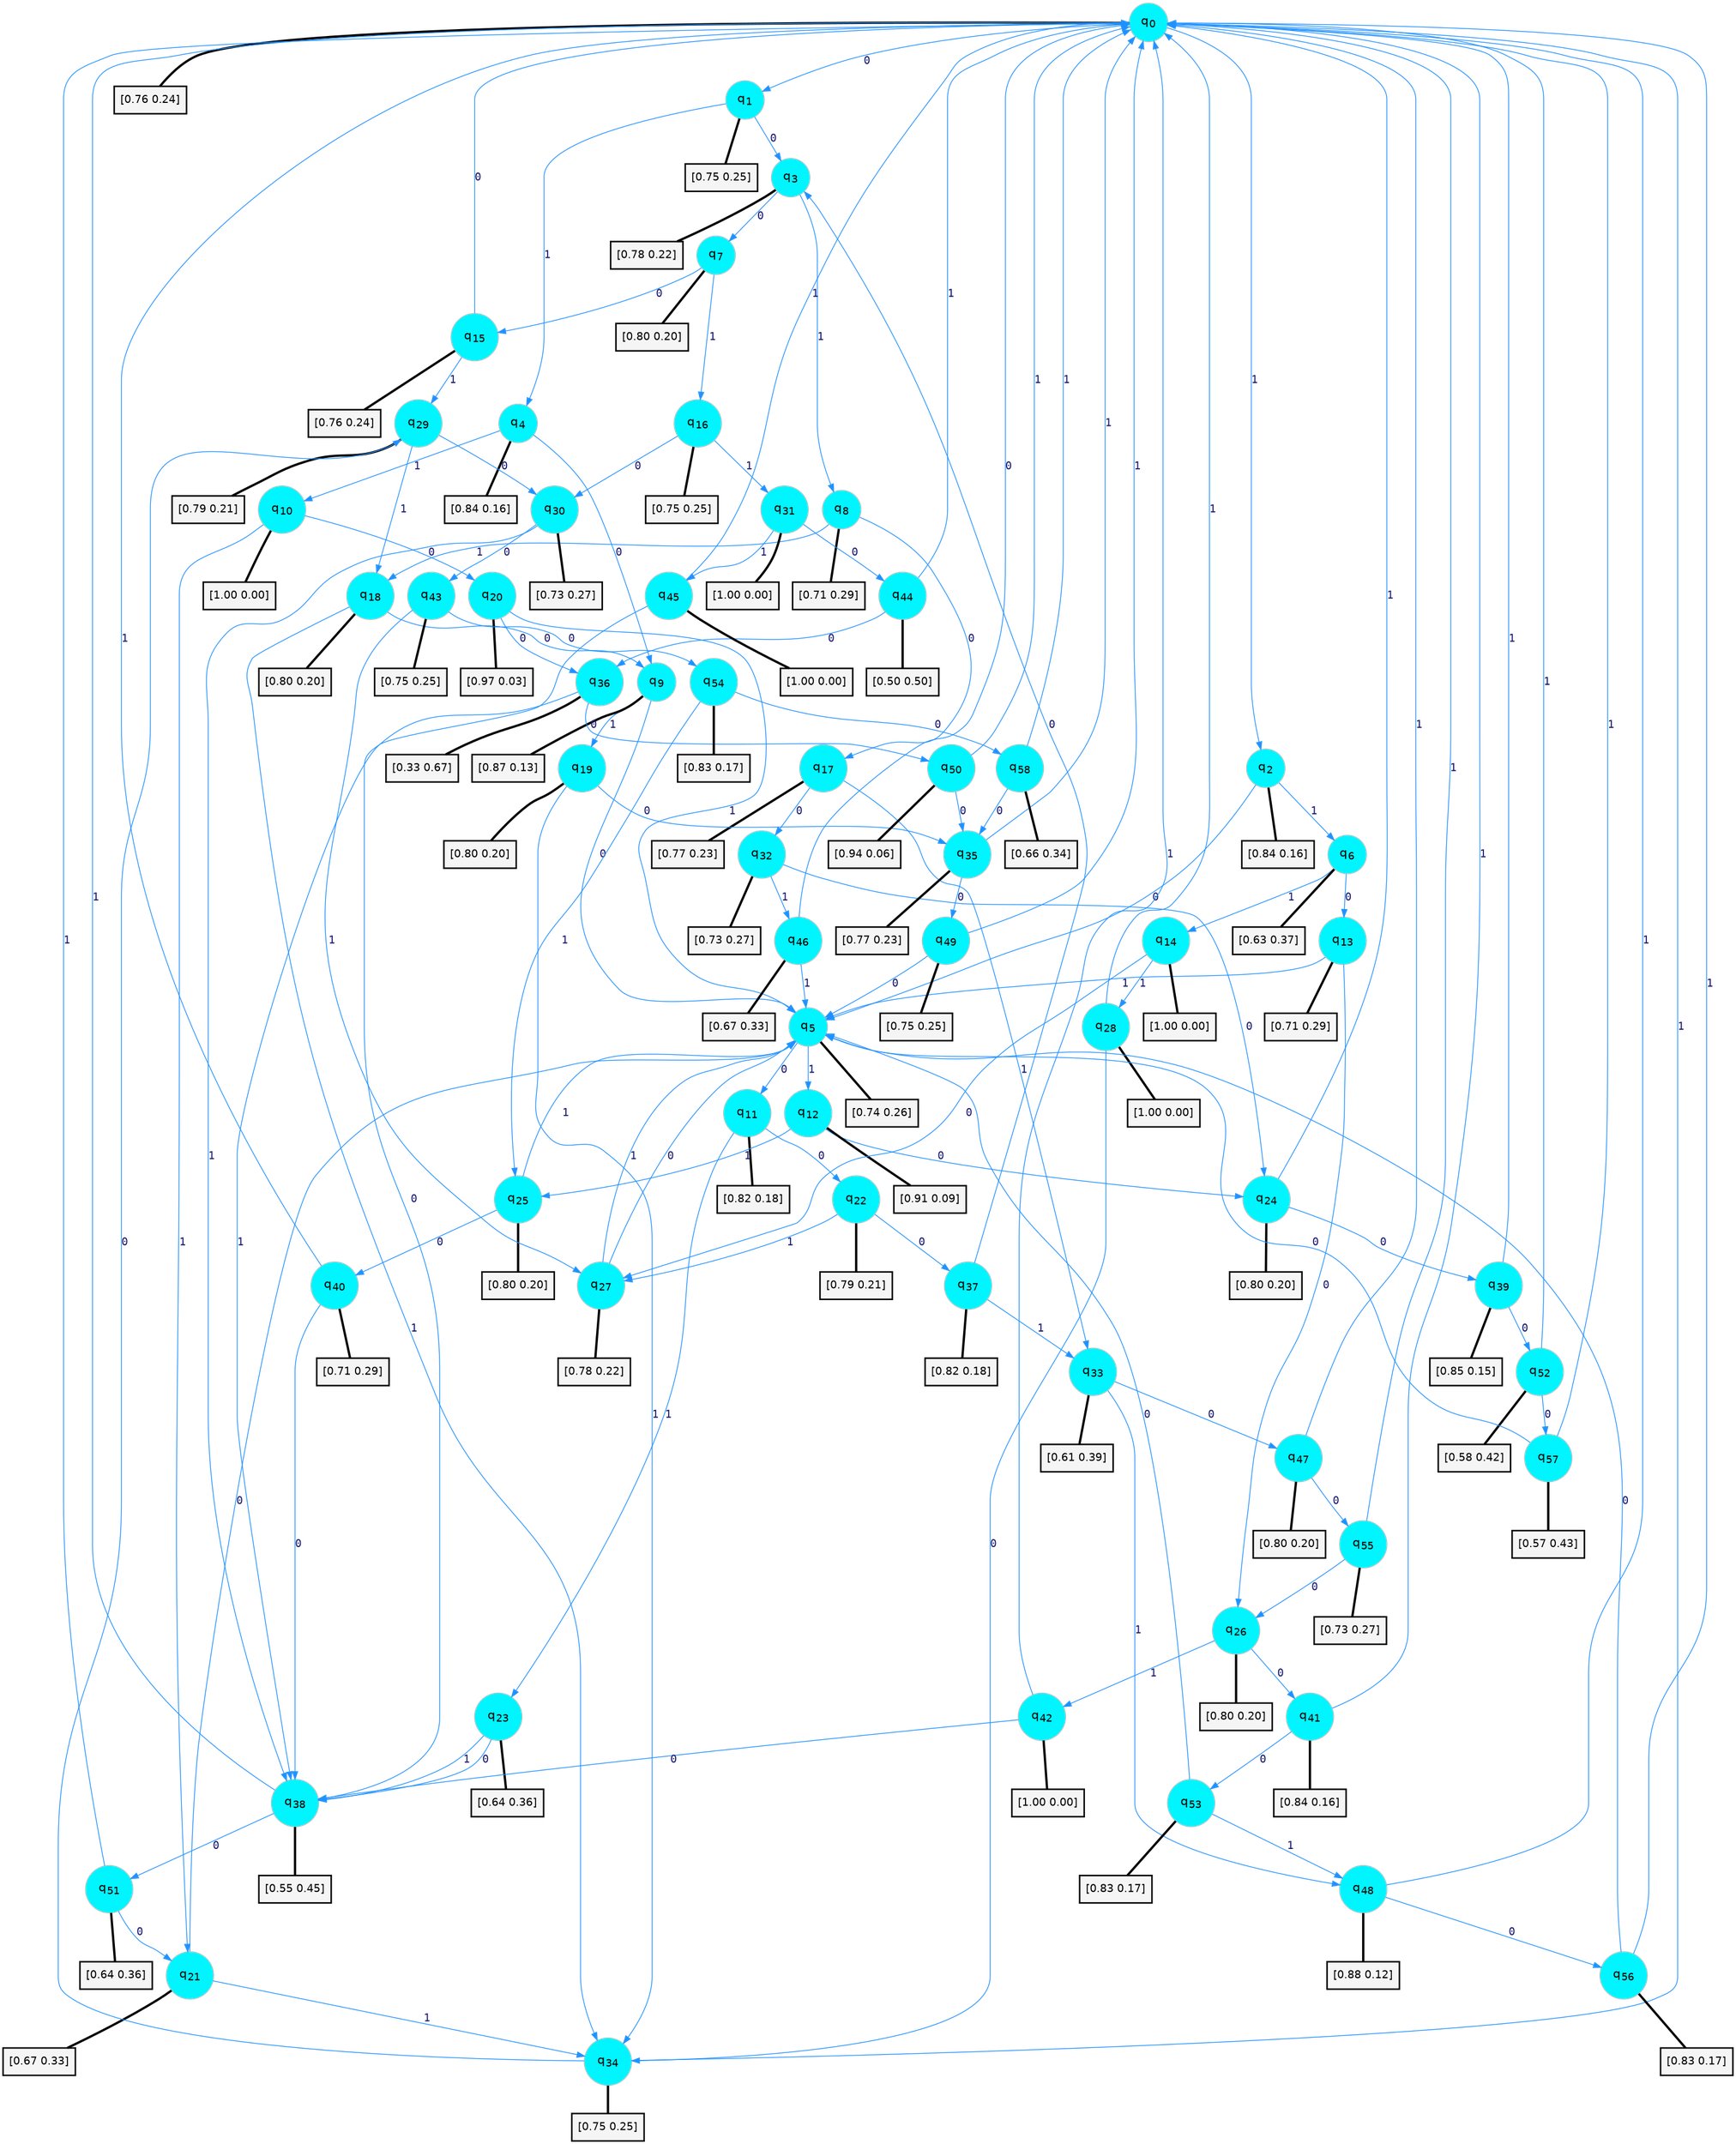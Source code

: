 digraph G {
graph [
bgcolor=transparent, dpi=300, rankdir=TD, size="40,25"];
node [
color=gray, fillcolor=turquoise1, fontcolor=black, fontname=Helvetica, fontsize=16, fontweight=bold, shape=circle, style=filled];
edge [
arrowsize=1, color=dodgerblue1, fontcolor=midnightblue, fontname=courier, fontweight=bold, penwidth=1, style=solid, weight=20];
0[label=<q<SUB>0</SUB>>];
1[label=<q<SUB>1</SUB>>];
2[label=<q<SUB>2</SUB>>];
3[label=<q<SUB>3</SUB>>];
4[label=<q<SUB>4</SUB>>];
5[label=<q<SUB>5</SUB>>];
6[label=<q<SUB>6</SUB>>];
7[label=<q<SUB>7</SUB>>];
8[label=<q<SUB>8</SUB>>];
9[label=<q<SUB>9</SUB>>];
10[label=<q<SUB>10</SUB>>];
11[label=<q<SUB>11</SUB>>];
12[label=<q<SUB>12</SUB>>];
13[label=<q<SUB>13</SUB>>];
14[label=<q<SUB>14</SUB>>];
15[label=<q<SUB>15</SUB>>];
16[label=<q<SUB>16</SUB>>];
17[label=<q<SUB>17</SUB>>];
18[label=<q<SUB>18</SUB>>];
19[label=<q<SUB>19</SUB>>];
20[label=<q<SUB>20</SUB>>];
21[label=<q<SUB>21</SUB>>];
22[label=<q<SUB>22</SUB>>];
23[label=<q<SUB>23</SUB>>];
24[label=<q<SUB>24</SUB>>];
25[label=<q<SUB>25</SUB>>];
26[label=<q<SUB>26</SUB>>];
27[label=<q<SUB>27</SUB>>];
28[label=<q<SUB>28</SUB>>];
29[label=<q<SUB>29</SUB>>];
30[label=<q<SUB>30</SUB>>];
31[label=<q<SUB>31</SUB>>];
32[label=<q<SUB>32</SUB>>];
33[label=<q<SUB>33</SUB>>];
34[label=<q<SUB>34</SUB>>];
35[label=<q<SUB>35</SUB>>];
36[label=<q<SUB>36</SUB>>];
37[label=<q<SUB>37</SUB>>];
38[label=<q<SUB>38</SUB>>];
39[label=<q<SUB>39</SUB>>];
40[label=<q<SUB>40</SUB>>];
41[label=<q<SUB>41</SUB>>];
42[label=<q<SUB>42</SUB>>];
43[label=<q<SUB>43</SUB>>];
44[label=<q<SUB>44</SUB>>];
45[label=<q<SUB>45</SUB>>];
46[label=<q<SUB>46</SUB>>];
47[label=<q<SUB>47</SUB>>];
48[label=<q<SUB>48</SUB>>];
49[label=<q<SUB>49</SUB>>];
50[label=<q<SUB>50</SUB>>];
51[label=<q<SUB>51</SUB>>];
52[label=<q<SUB>52</SUB>>];
53[label=<q<SUB>53</SUB>>];
54[label=<q<SUB>54</SUB>>];
55[label=<q<SUB>55</SUB>>];
56[label=<q<SUB>56</SUB>>];
57[label=<q<SUB>57</SUB>>];
58[label=<q<SUB>58</SUB>>];
59[label="[0.76 0.24]", shape=box,fontcolor=black, fontname=Helvetica, fontsize=14, penwidth=2, fillcolor=whitesmoke,color=black];
60[label="[0.75 0.25]", shape=box,fontcolor=black, fontname=Helvetica, fontsize=14, penwidth=2, fillcolor=whitesmoke,color=black];
61[label="[0.84 0.16]", shape=box,fontcolor=black, fontname=Helvetica, fontsize=14, penwidth=2, fillcolor=whitesmoke,color=black];
62[label="[0.78 0.22]", shape=box,fontcolor=black, fontname=Helvetica, fontsize=14, penwidth=2, fillcolor=whitesmoke,color=black];
63[label="[0.84 0.16]", shape=box,fontcolor=black, fontname=Helvetica, fontsize=14, penwidth=2, fillcolor=whitesmoke,color=black];
64[label="[0.74 0.26]", shape=box,fontcolor=black, fontname=Helvetica, fontsize=14, penwidth=2, fillcolor=whitesmoke,color=black];
65[label="[0.63 0.37]", shape=box,fontcolor=black, fontname=Helvetica, fontsize=14, penwidth=2, fillcolor=whitesmoke,color=black];
66[label="[0.80 0.20]", shape=box,fontcolor=black, fontname=Helvetica, fontsize=14, penwidth=2, fillcolor=whitesmoke,color=black];
67[label="[0.71 0.29]", shape=box,fontcolor=black, fontname=Helvetica, fontsize=14, penwidth=2, fillcolor=whitesmoke,color=black];
68[label="[0.87 0.13]", shape=box,fontcolor=black, fontname=Helvetica, fontsize=14, penwidth=2, fillcolor=whitesmoke,color=black];
69[label="[1.00 0.00]", shape=box,fontcolor=black, fontname=Helvetica, fontsize=14, penwidth=2, fillcolor=whitesmoke,color=black];
70[label="[0.82 0.18]", shape=box,fontcolor=black, fontname=Helvetica, fontsize=14, penwidth=2, fillcolor=whitesmoke,color=black];
71[label="[0.91 0.09]", shape=box,fontcolor=black, fontname=Helvetica, fontsize=14, penwidth=2, fillcolor=whitesmoke,color=black];
72[label="[0.71 0.29]", shape=box,fontcolor=black, fontname=Helvetica, fontsize=14, penwidth=2, fillcolor=whitesmoke,color=black];
73[label="[1.00 0.00]", shape=box,fontcolor=black, fontname=Helvetica, fontsize=14, penwidth=2, fillcolor=whitesmoke,color=black];
74[label="[0.76 0.24]", shape=box,fontcolor=black, fontname=Helvetica, fontsize=14, penwidth=2, fillcolor=whitesmoke,color=black];
75[label="[0.75 0.25]", shape=box,fontcolor=black, fontname=Helvetica, fontsize=14, penwidth=2, fillcolor=whitesmoke,color=black];
76[label="[0.77 0.23]", shape=box,fontcolor=black, fontname=Helvetica, fontsize=14, penwidth=2, fillcolor=whitesmoke,color=black];
77[label="[0.80 0.20]", shape=box,fontcolor=black, fontname=Helvetica, fontsize=14, penwidth=2, fillcolor=whitesmoke,color=black];
78[label="[0.80 0.20]", shape=box,fontcolor=black, fontname=Helvetica, fontsize=14, penwidth=2, fillcolor=whitesmoke,color=black];
79[label="[0.97 0.03]", shape=box,fontcolor=black, fontname=Helvetica, fontsize=14, penwidth=2, fillcolor=whitesmoke,color=black];
80[label="[0.67 0.33]", shape=box,fontcolor=black, fontname=Helvetica, fontsize=14, penwidth=2, fillcolor=whitesmoke,color=black];
81[label="[0.79 0.21]", shape=box,fontcolor=black, fontname=Helvetica, fontsize=14, penwidth=2, fillcolor=whitesmoke,color=black];
82[label="[0.64 0.36]", shape=box,fontcolor=black, fontname=Helvetica, fontsize=14, penwidth=2, fillcolor=whitesmoke,color=black];
83[label="[0.80 0.20]", shape=box,fontcolor=black, fontname=Helvetica, fontsize=14, penwidth=2, fillcolor=whitesmoke,color=black];
84[label="[0.80 0.20]", shape=box,fontcolor=black, fontname=Helvetica, fontsize=14, penwidth=2, fillcolor=whitesmoke,color=black];
85[label="[0.80 0.20]", shape=box,fontcolor=black, fontname=Helvetica, fontsize=14, penwidth=2, fillcolor=whitesmoke,color=black];
86[label="[0.78 0.22]", shape=box,fontcolor=black, fontname=Helvetica, fontsize=14, penwidth=2, fillcolor=whitesmoke,color=black];
87[label="[1.00 0.00]", shape=box,fontcolor=black, fontname=Helvetica, fontsize=14, penwidth=2, fillcolor=whitesmoke,color=black];
88[label="[0.79 0.21]", shape=box,fontcolor=black, fontname=Helvetica, fontsize=14, penwidth=2, fillcolor=whitesmoke,color=black];
89[label="[0.73 0.27]", shape=box,fontcolor=black, fontname=Helvetica, fontsize=14, penwidth=2, fillcolor=whitesmoke,color=black];
90[label="[1.00 0.00]", shape=box,fontcolor=black, fontname=Helvetica, fontsize=14, penwidth=2, fillcolor=whitesmoke,color=black];
91[label="[0.73 0.27]", shape=box,fontcolor=black, fontname=Helvetica, fontsize=14, penwidth=2, fillcolor=whitesmoke,color=black];
92[label="[0.61 0.39]", shape=box,fontcolor=black, fontname=Helvetica, fontsize=14, penwidth=2, fillcolor=whitesmoke,color=black];
93[label="[0.75 0.25]", shape=box,fontcolor=black, fontname=Helvetica, fontsize=14, penwidth=2, fillcolor=whitesmoke,color=black];
94[label="[0.77 0.23]", shape=box,fontcolor=black, fontname=Helvetica, fontsize=14, penwidth=2, fillcolor=whitesmoke,color=black];
95[label="[0.33 0.67]", shape=box,fontcolor=black, fontname=Helvetica, fontsize=14, penwidth=2, fillcolor=whitesmoke,color=black];
96[label="[0.82 0.18]", shape=box,fontcolor=black, fontname=Helvetica, fontsize=14, penwidth=2, fillcolor=whitesmoke,color=black];
97[label="[0.55 0.45]", shape=box,fontcolor=black, fontname=Helvetica, fontsize=14, penwidth=2, fillcolor=whitesmoke,color=black];
98[label="[0.85 0.15]", shape=box,fontcolor=black, fontname=Helvetica, fontsize=14, penwidth=2, fillcolor=whitesmoke,color=black];
99[label="[0.71 0.29]", shape=box,fontcolor=black, fontname=Helvetica, fontsize=14, penwidth=2, fillcolor=whitesmoke,color=black];
100[label="[0.84 0.16]", shape=box,fontcolor=black, fontname=Helvetica, fontsize=14, penwidth=2, fillcolor=whitesmoke,color=black];
101[label="[1.00 0.00]", shape=box,fontcolor=black, fontname=Helvetica, fontsize=14, penwidth=2, fillcolor=whitesmoke,color=black];
102[label="[0.75 0.25]", shape=box,fontcolor=black, fontname=Helvetica, fontsize=14, penwidth=2, fillcolor=whitesmoke,color=black];
103[label="[0.50 0.50]", shape=box,fontcolor=black, fontname=Helvetica, fontsize=14, penwidth=2, fillcolor=whitesmoke,color=black];
104[label="[1.00 0.00]", shape=box,fontcolor=black, fontname=Helvetica, fontsize=14, penwidth=2, fillcolor=whitesmoke,color=black];
105[label="[0.67 0.33]", shape=box,fontcolor=black, fontname=Helvetica, fontsize=14, penwidth=2, fillcolor=whitesmoke,color=black];
106[label="[0.80 0.20]", shape=box,fontcolor=black, fontname=Helvetica, fontsize=14, penwidth=2, fillcolor=whitesmoke,color=black];
107[label="[0.88 0.12]", shape=box,fontcolor=black, fontname=Helvetica, fontsize=14, penwidth=2, fillcolor=whitesmoke,color=black];
108[label="[0.75 0.25]", shape=box,fontcolor=black, fontname=Helvetica, fontsize=14, penwidth=2, fillcolor=whitesmoke,color=black];
109[label="[0.94 0.06]", shape=box,fontcolor=black, fontname=Helvetica, fontsize=14, penwidth=2, fillcolor=whitesmoke,color=black];
110[label="[0.64 0.36]", shape=box,fontcolor=black, fontname=Helvetica, fontsize=14, penwidth=2, fillcolor=whitesmoke,color=black];
111[label="[0.58 0.42]", shape=box,fontcolor=black, fontname=Helvetica, fontsize=14, penwidth=2, fillcolor=whitesmoke,color=black];
112[label="[0.83 0.17]", shape=box,fontcolor=black, fontname=Helvetica, fontsize=14, penwidth=2, fillcolor=whitesmoke,color=black];
113[label="[0.83 0.17]", shape=box,fontcolor=black, fontname=Helvetica, fontsize=14, penwidth=2, fillcolor=whitesmoke,color=black];
114[label="[0.73 0.27]", shape=box,fontcolor=black, fontname=Helvetica, fontsize=14, penwidth=2, fillcolor=whitesmoke,color=black];
115[label="[0.83 0.17]", shape=box,fontcolor=black, fontname=Helvetica, fontsize=14, penwidth=2, fillcolor=whitesmoke,color=black];
116[label="[0.57 0.43]", shape=box,fontcolor=black, fontname=Helvetica, fontsize=14, penwidth=2, fillcolor=whitesmoke,color=black];
117[label="[0.66 0.34]", shape=box,fontcolor=black, fontname=Helvetica, fontsize=14, penwidth=2, fillcolor=whitesmoke,color=black];
0->1 [label=0];
0->2 [label=1];
0->59 [arrowhead=none, penwidth=3,color=black];
1->3 [label=0];
1->4 [label=1];
1->60 [arrowhead=none, penwidth=3,color=black];
2->5 [label=0];
2->6 [label=1];
2->61 [arrowhead=none, penwidth=3,color=black];
3->7 [label=0];
3->8 [label=1];
3->62 [arrowhead=none, penwidth=3,color=black];
4->9 [label=0];
4->10 [label=1];
4->63 [arrowhead=none, penwidth=3,color=black];
5->11 [label=0];
5->12 [label=1];
5->64 [arrowhead=none, penwidth=3,color=black];
6->13 [label=0];
6->14 [label=1];
6->65 [arrowhead=none, penwidth=3,color=black];
7->15 [label=0];
7->16 [label=1];
7->66 [arrowhead=none, penwidth=3,color=black];
8->17 [label=0];
8->18 [label=1];
8->67 [arrowhead=none, penwidth=3,color=black];
9->5 [label=0];
9->19 [label=1];
9->68 [arrowhead=none, penwidth=3,color=black];
10->20 [label=0];
10->21 [label=1];
10->69 [arrowhead=none, penwidth=3,color=black];
11->22 [label=0];
11->23 [label=1];
11->70 [arrowhead=none, penwidth=3,color=black];
12->24 [label=0];
12->25 [label=1];
12->71 [arrowhead=none, penwidth=3,color=black];
13->26 [label=0];
13->5 [label=1];
13->72 [arrowhead=none, penwidth=3,color=black];
14->27 [label=0];
14->28 [label=1];
14->73 [arrowhead=none, penwidth=3,color=black];
15->0 [label=0];
15->29 [label=1];
15->74 [arrowhead=none, penwidth=3,color=black];
16->30 [label=0];
16->31 [label=1];
16->75 [arrowhead=none, penwidth=3,color=black];
17->32 [label=0];
17->33 [label=1];
17->76 [arrowhead=none, penwidth=3,color=black];
18->9 [label=0];
18->34 [label=1];
18->77 [arrowhead=none, penwidth=3,color=black];
19->35 [label=0];
19->34 [label=1];
19->78 [arrowhead=none, penwidth=3,color=black];
20->36 [label=0];
20->5 [label=1];
20->79 [arrowhead=none, penwidth=3,color=black];
21->5 [label=0];
21->34 [label=1];
21->80 [arrowhead=none, penwidth=3,color=black];
22->37 [label=0];
22->27 [label=1];
22->81 [arrowhead=none, penwidth=3,color=black];
23->38 [label=0];
23->38 [label=1];
23->82 [arrowhead=none, penwidth=3,color=black];
24->39 [label=0];
24->0 [label=1];
24->83 [arrowhead=none, penwidth=3,color=black];
25->40 [label=0];
25->5 [label=1];
25->84 [arrowhead=none, penwidth=3,color=black];
26->41 [label=0];
26->42 [label=1];
26->85 [arrowhead=none, penwidth=3,color=black];
27->5 [label=0];
27->5 [label=1];
27->86 [arrowhead=none, penwidth=3,color=black];
28->34 [label=0];
28->0 [label=1];
28->87 [arrowhead=none, penwidth=3,color=black];
29->30 [label=0];
29->18 [label=1];
29->88 [arrowhead=none, penwidth=3,color=black];
30->43 [label=0];
30->38 [label=1];
30->89 [arrowhead=none, penwidth=3,color=black];
31->44 [label=0];
31->45 [label=1];
31->90 [arrowhead=none, penwidth=3,color=black];
32->24 [label=0];
32->46 [label=1];
32->91 [arrowhead=none, penwidth=3,color=black];
33->47 [label=0];
33->48 [label=1];
33->92 [arrowhead=none, penwidth=3,color=black];
34->29 [label=0];
34->0 [label=1];
34->93 [arrowhead=none, penwidth=3,color=black];
35->49 [label=0];
35->0 [label=1];
35->94 [arrowhead=none, penwidth=3,color=black];
36->50 [label=0];
36->38 [label=1];
36->95 [arrowhead=none, penwidth=3,color=black];
37->3 [label=0];
37->33 [label=1];
37->96 [arrowhead=none, penwidth=3,color=black];
38->51 [label=0];
38->0 [label=1];
38->97 [arrowhead=none, penwidth=3,color=black];
39->52 [label=0];
39->0 [label=1];
39->98 [arrowhead=none, penwidth=3,color=black];
40->38 [label=0];
40->0 [label=1];
40->99 [arrowhead=none, penwidth=3,color=black];
41->53 [label=0];
41->0 [label=1];
41->100 [arrowhead=none, penwidth=3,color=black];
42->38 [label=0];
42->0 [label=1];
42->101 [arrowhead=none, penwidth=3,color=black];
43->54 [label=0];
43->27 [label=1];
43->102 [arrowhead=none, penwidth=3,color=black];
44->36 [label=0];
44->0 [label=1];
44->103 [arrowhead=none, penwidth=3,color=black];
45->38 [label=0];
45->0 [label=1];
45->104 [arrowhead=none, penwidth=3,color=black];
46->0 [label=0];
46->5 [label=1];
46->105 [arrowhead=none, penwidth=3,color=black];
47->55 [label=0];
47->0 [label=1];
47->106 [arrowhead=none, penwidth=3,color=black];
48->56 [label=0];
48->0 [label=1];
48->107 [arrowhead=none, penwidth=3,color=black];
49->5 [label=0];
49->0 [label=1];
49->108 [arrowhead=none, penwidth=3,color=black];
50->35 [label=0];
50->0 [label=1];
50->109 [arrowhead=none, penwidth=3,color=black];
51->21 [label=0];
51->0 [label=1];
51->110 [arrowhead=none, penwidth=3,color=black];
52->57 [label=0];
52->0 [label=1];
52->111 [arrowhead=none, penwidth=3,color=black];
53->5 [label=0];
53->48 [label=1];
53->112 [arrowhead=none, penwidth=3,color=black];
54->58 [label=0];
54->25 [label=1];
54->113 [arrowhead=none, penwidth=3,color=black];
55->26 [label=0];
55->0 [label=1];
55->114 [arrowhead=none, penwidth=3,color=black];
56->5 [label=0];
56->0 [label=1];
56->115 [arrowhead=none, penwidth=3,color=black];
57->5 [label=0];
57->0 [label=1];
57->116 [arrowhead=none, penwidth=3,color=black];
58->35 [label=0];
58->0 [label=1];
58->117 [arrowhead=none, penwidth=3,color=black];
}

